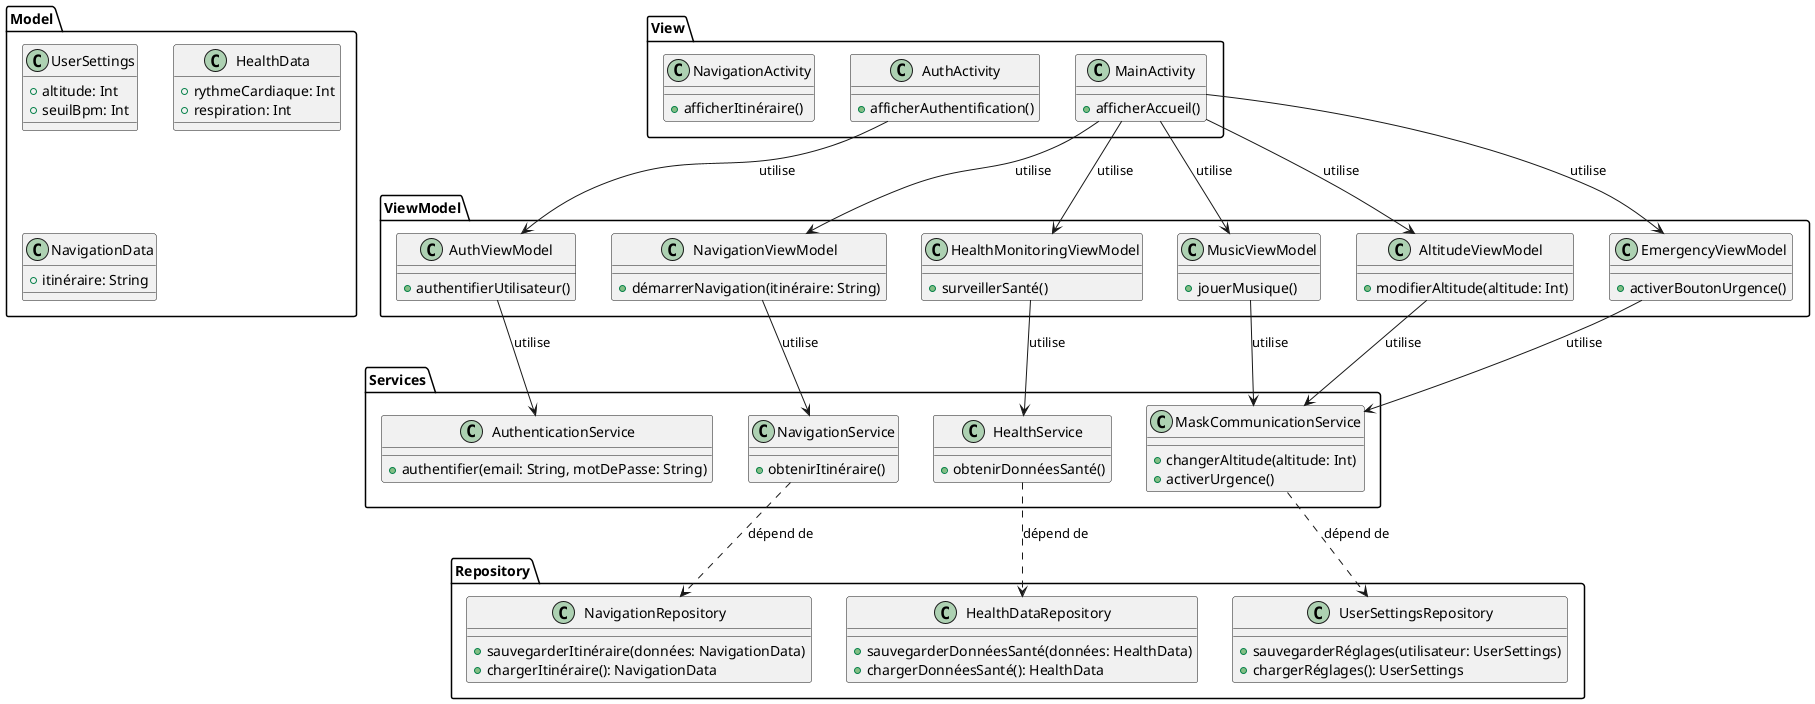 @startuml

package "Model" {
    class UserSettings {
        +altitude: Int
        +seuilBpm: Int
    }

    class HealthData {
        +rythmeCardiaque: Int
        +respiration: Int
    }

    class NavigationData {
        +itinéraire: String
    }
}

package "View" {
    class AuthActivity {
        +afficherAuthentification()
    }

    class MainActivity {
        +afficherAccueil()
    }

    class NavigationActivity {
        +afficherItinéraire()
    }
}

package "ViewModel" {
    class AuthViewModel {
        +authentifierUtilisateur()
    }

    class AltitudeViewModel {
        +modifierAltitude(altitude: Int)
    }

    class EmergencyViewModel {
        +activerBoutonUrgence()
    }

    class NavigationViewModel {
        +démarrerNavigation(itinéraire: String)
    }

    class MusicViewModel {
        +jouerMusique()
    }

    class HealthMonitoringViewModel {
        +surveillerSanté()
    }
}

package "Services" {
    class MaskCommunicationService {
        +changerAltitude(altitude: Int)
        +activerUrgence()
    }

    class HealthService {
        +obtenirDonnéesSanté()
    }

    class NavigationService {
        +obtenirItinéraire()
    }

    class AuthenticationService {
        +authentifier(email: String, motDePasse: String)
    }
}

package "Repository" {
    class UserSettingsRepository {
        +sauvegarderRéglages(utilisateur: UserSettings)
        +chargerRéglages(): UserSettings
    }

    class HealthDataRepository {
        +sauvegarderDonnéesSanté(données: HealthData)
        +chargerDonnéesSanté(): HealthData
    }

    class NavigationRepository {
        +sauvegarderItinéraire(données: NavigationData)
        +chargerItinéraire(): NavigationData
    }
}

AuthActivity --> AuthViewModel : utilise
MainActivity --> AltitudeViewModel : utilise
MainActivity --> EmergencyViewModel : utilise
MainActivity --> NavigationViewModel : utilise
MainActivity --> MusicViewModel : utilise
MainActivity --> HealthMonitoringViewModel : utilise

AuthViewModel --> AuthenticationService : utilise
AltitudeViewModel --> MaskCommunicationService : utilise
EmergencyViewModel --> MaskCommunicationService : utilise
NavigationViewModel --> NavigationService : utilise
MusicViewModel --> MaskCommunicationService : utilise
HealthMonitoringViewModel --> HealthService : utilise

MaskCommunicationService ..> UserSettingsRepository : dépend de
HealthService ..> HealthDataRepository : dépend de
NavigationService ..> NavigationRepository : dépend de

@enduml
